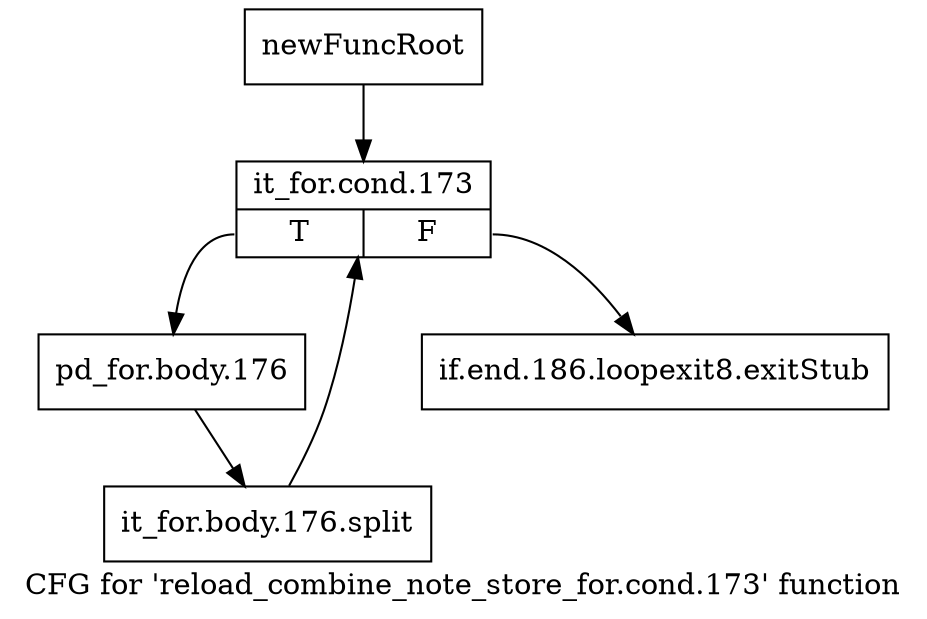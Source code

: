 digraph "CFG for 'reload_combine_note_store_for.cond.173' function" {
	label="CFG for 'reload_combine_note_store_for.cond.173' function";

	Node0xbe7e4b0 [shape=record,label="{newFuncRoot}"];
	Node0xbe7e4b0 -> Node0xbe7e550;
	Node0xbe7e500 [shape=record,label="{if.end.186.loopexit8.exitStub}"];
	Node0xbe7e550 [shape=record,label="{it_for.cond.173|{<s0>T|<s1>F}}"];
	Node0xbe7e550:s0 -> Node0xbe7e5a0;
	Node0xbe7e550:s1 -> Node0xbe7e500;
	Node0xbe7e5a0 [shape=record,label="{pd_for.body.176}"];
	Node0xbe7e5a0 -> Node0xfa674d0;
	Node0xfa674d0 [shape=record,label="{it_for.body.176.split}"];
	Node0xfa674d0 -> Node0xbe7e550;
}
